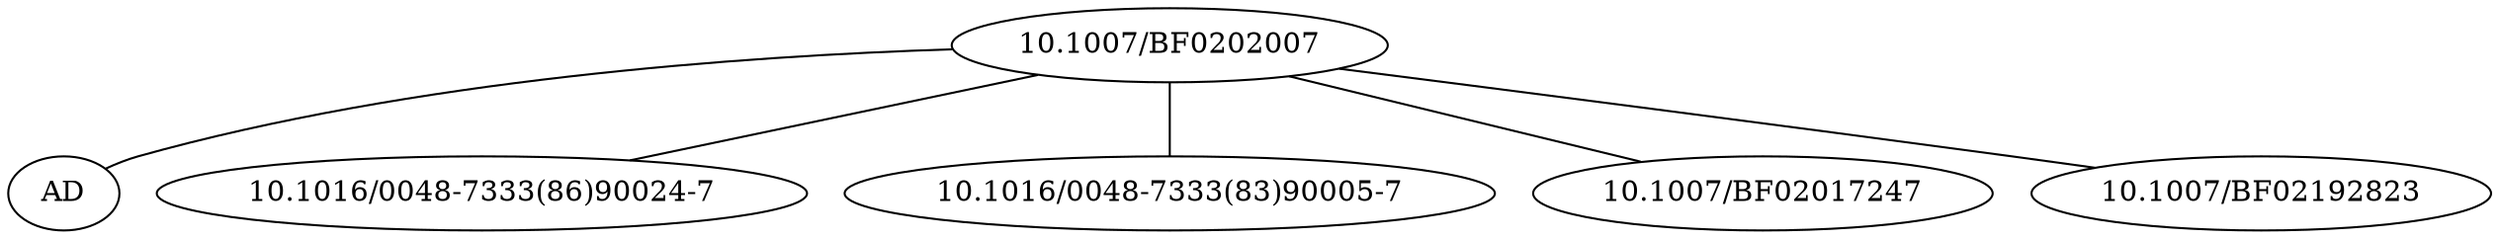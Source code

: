 strict graph mind_map272 {
	"10.1007/BF0202007" -- AD
	"10.1007/BF0202007" -- "10.1016/0048-7333(86)90024-7"
	"10.1007/BF0202007" -- "10.1016/0048-7333(83)90005-7"
	"10.1007/BF0202007" -- "10.1007/BF02017247"
	"10.1007/BF0202007" -- "10.1007/BF02192823"
}
